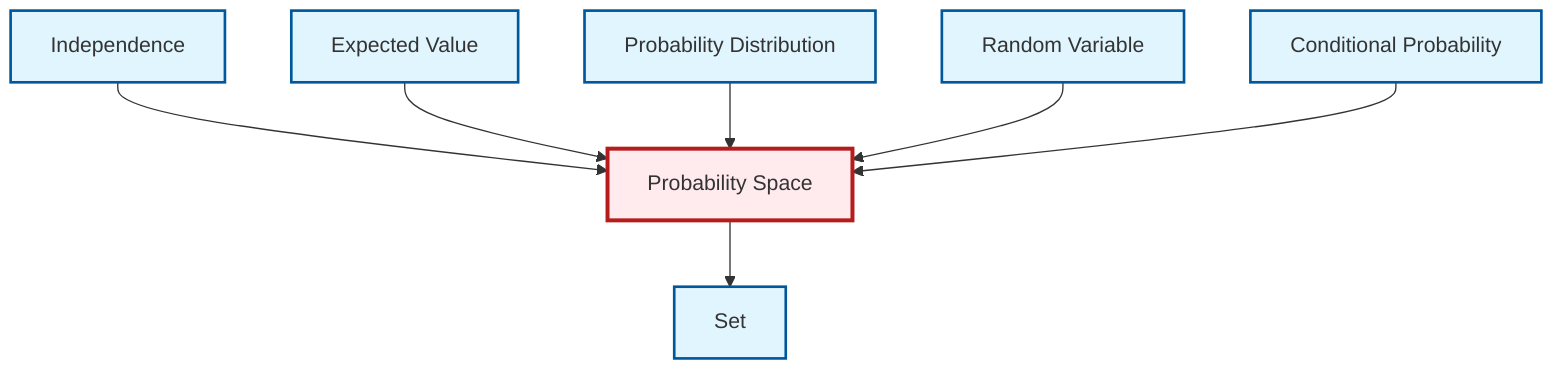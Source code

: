 graph TD
    classDef definition fill:#e1f5fe,stroke:#01579b,stroke-width:2px
    classDef theorem fill:#f3e5f5,stroke:#4a148c,stroke-width:2px
    classDef axiom fill:#fff3e0,stroke:#e65100,stroke-width:2px
    classDef example fill:#e8f5e9,stroke:#1b5e20,stroke-width:2px
    classDef current fill:#ffebee,stroke:#b71c1c,stroke-width:3px
    def-random-variable["Random Variable"]:::definition
    def-probability-distribution["Probability Distribution"]:::definition
    def-expectation["Expected Value"]:::definition
    def-independence["Independence"]:::definition
    def-conditional-probability["Conditional Probability"]:::definition
    def-probability-space["Probability Space"]:::definition
    def-set["Set"]:::definition
    def-independence --> def-probability-space
    def-probability-space --> def-set
    def-expectation --> def-probability-space
    def-probability-distribution --> def-probability-space
    def-random-variable --> def-probability-space
    def-conditional-probability --> def-probability-space
    class def-probability-space current